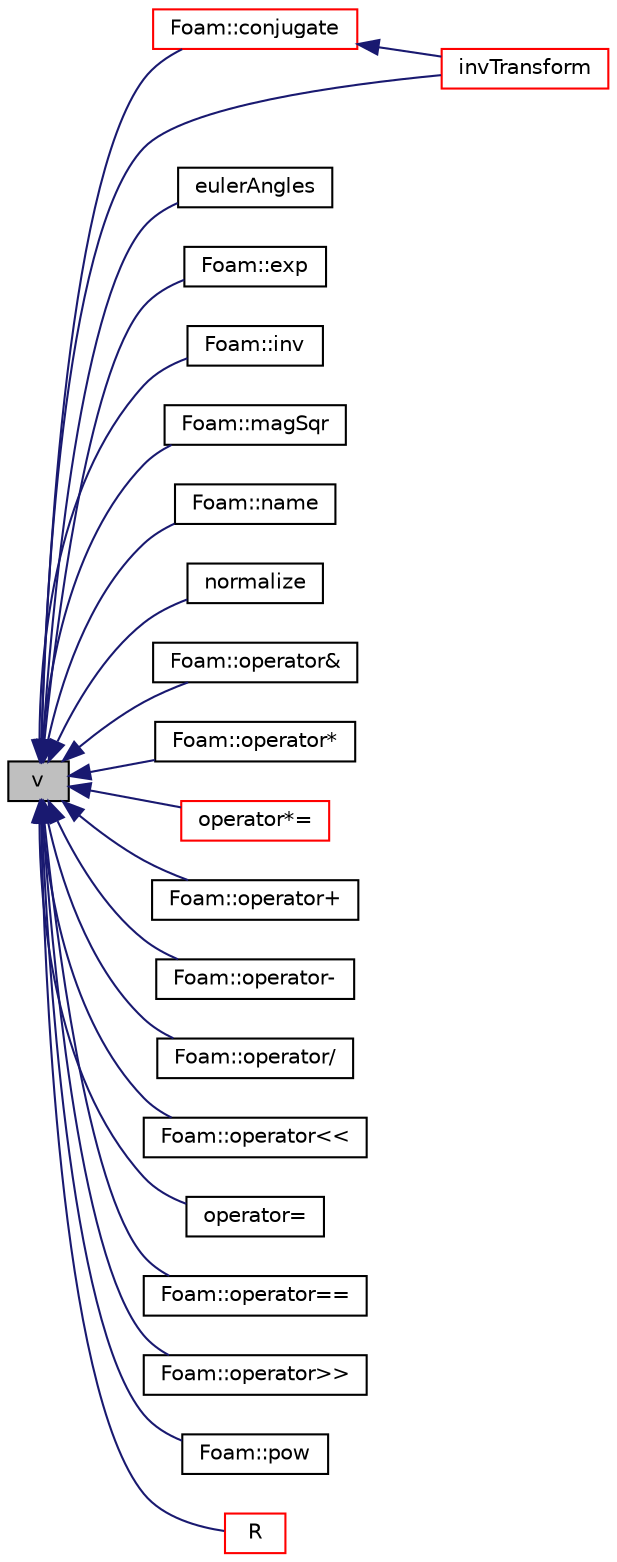 digraph "v"
{
  bgcolor="transparent";
  edge [fontname="Helvetica",fontsize="10",labelfontname="Helvetica",labelfontsize="10"];
  node [fontname="Helvetica",fontsize="10",shape=record];
  rankdir="LR";
  Node1 [label="v",height=0.2,width=0.4,color="black", fillcolor="grey75", style="filled", fontcolor="black"];
  Node1 -> Node2 [dir="back",color="midnightblue",fontsize="10",style="solid",fontname="Helvetica"];
  Node2 [label="Foam::conjugate",height=0.2,width=0.4,color="red",URL="$a10742.html#ad09d60e9d059b4444d1c703dd7f19ea5",tooltip="Return the conjugate of the given quaternion. "];
  Node2 -> Node3 [dir="back",color="midnightblue",fontsize="10",style="solid",fontname="Helvetica"];
  Node3 [label="invTransform",height=0.2,width=0.4,color="red",URL="$a02058.html#a4b530647c61db4dccacd8949ba0fcbc9",tooltip="Rotate the given vector anti-clockwise. "];
  Node1 -> Node4 [dir="back",color="midnightblue",fontsize="10",style="solid",fontname="Helvetica"];
  Node4 [label="eulerAngles",height=0.2,width=0.4,color="black",URL="$a02058.html#a72316836db2a6ee1985e7cf7c54bc2ce",tooltip="Return a vector of euler angles (rotations in radians about. "];
  Node1 -> Node5 [dir="back",color="midnightblue",fontsize="10",style="solid",fontname="Helvetica"];
  Node5 [label="Foam::exp",height=0.2,width=0.4,color="black",URL="$a10742.html#a733c206623204e615acf6b84cd41b911",tooltip="Exponent of a quaternion. "];
  Node1 -> Node6 [dir="back",color="midnightblue",fontsize="10",style="solid",fontname="Helvetica"];
  Node6 [label="Foam::inv",height=0.2,width=0.4,color="black",URL="$a10742.html#a0309a86559573a27aeb5a706f9fe7b02",tooltip="Return the inverse of the given quaternion. "];
  Node1 -> Node3 [dir="back",color="midnightblue",fontsize="10",style="solid",fontname="Helvetica"];
  Node1 -> Node7 [dir="back",color="midnightblue",fontsize="10",style="solid",fontname="Helvetica"];
  Node7 [label="Foam::magSqr",height=0.2,width=0.4,color="black",URL="$a10742.html#a79fff2d5f6b6ad747d1e857a91871714"];
  Node1 -> Node8 [dir="back",color="midnightblue",fontsize="10",style="solid",fontname="Helvetica"];
  Node8 [label="Foam::name",height=0.2,width=0.4,color="black",URL="$a10742.html#a4450437b1718a3a13fafc63a525e7ce3",tooltip="Return a string representation of a quaternion. "];
  Node1 -> Node9 [dir="back",color="midnightblue",fontsize="10",style="solid",fontname="Helvetica"];
  Node9 [label="normalize",height=0.2,width=0.4,color="black",URL="$a02058.html#acd0de676568888d848beb97dcc53ae47"];
  Node1 -> Node10 [dir="back",color="midnightblue",fontsize="10",style="solid",fontname="Helvetica"];
  Node10 [label="Foam::operator&",height=0.2,width=0.4,color="black",URL="$a10742.html#a9e6e079402fabe202dd3ef3c01e33d2f"];
  Node1 -> Node11 [dir="back",color="midnightblue",fontsize="10",style="solid",fontname="Helvetica"];
  Node11 [label="Foam::operator*",height=0.2,width=0.4,color="black",URL="$a10742.html#a1a97802e4a7d20b0101b21b94baec802"];
  Node1 -> Node12 [dir="back",color="midnightblue",fontsize="10",style="solid",fontname="Helvetica"];
  Node12 [label="operator*=",height=0.2,width=0.4,color="red",URL="$a02058.html#a8627cfb3833e85a679dcfbeacb13c5b3"];
  Node1 -> Node13 [dir="back",color="midnightblue",fontsize="10",style="solid",fontname="Helvetica"];
  Node13 [label="Foam::operator+",height=0.2,width=0.4,color="black",URL="$a10742.html#a46c9cab4fef0262c77e300ac44182fc7"];
  Node1 -> Node14 [dir="back",color="midnightblue",fontsize="10",style="solid",fontname="Helvetica"];
  Node14 [label="Foam::operator-",height=0.2,width=0.4,color="black",URL="$a10742.html#a94fd88bca6e309854ca0ed64fd00e704"];
  Node1 -> Node15 [dir="back",color="midnightblue",fontsize="10",style="solid",fontname="Helvetica"];
  Node15 [label="Foam::operator/",height=0.2,width=0.4,color="black",URL="$a10742.html#a0932249ae3d87d3601be0b57a117bfff"];
  Node1 -> Node16 [dir="back",color="midnightblue",fontsize="10",style="solid",fontname="Helvetica"];
  Node16 [label="Foam::operator\<\<",height=0.2,width=0.4,color="black",URL="$a10742.html#a003e5f26ff4e9ffeccd2a7b20c29a652"];
  Node1 -> Node17 [dir="back",color="midnightblue",fontsize="10",style="solid",fontname="Helvetica"];
  Node17 [label="operator=",height=0.2,width=0.4,color="black",URL="$a02058.html#a2830db3ea176f9128a74a64ac05ebb8a"];
  Node1 -> Node18 [dir="back",color="midnightblue",fontsize="10",style="solid",fontname="Helvetica"];
  Node18 [label="Foam::operator==",height=0.2,width=0.4,color="black",URL="$a10742.html#a8e02206e54fe065ca7085cc02bad260b"];
  Node1 -> Node19 [dir="back",color="midnightblue",fontsize="10",style="solid",fontname="Helvetica"];
  Node19 [label="Foam::operator\>\>",height=0.2,width=0.4,color="black",URL="$a10742.html#a15eae71511e774e10007c7275425a944"];
  Node1 -> Node20 [dir="back",color="midnightblue",fontsize="10",style="solid",fontname="Helvetica"];
  Node20 [label="Foam::pow",height=0.2,width=0.4,color="black",URL="$a10742.html#ad204fcf4c745d7611215c46831dc9aad",tooltip="Power of a quaternion. "];
  Node1 -> Node21 [dir="back",color="midnightblue",fontsize="10",style="solid",fontname="Helvetica"];
  Node21 [label="R",height=0.2,width=0.4,color="red",URL="$a02058.html#ae10a9e572a265c8a6b4e03646751082e",tooltip="The rotation tensor corresponding the quaternion. "];
}
